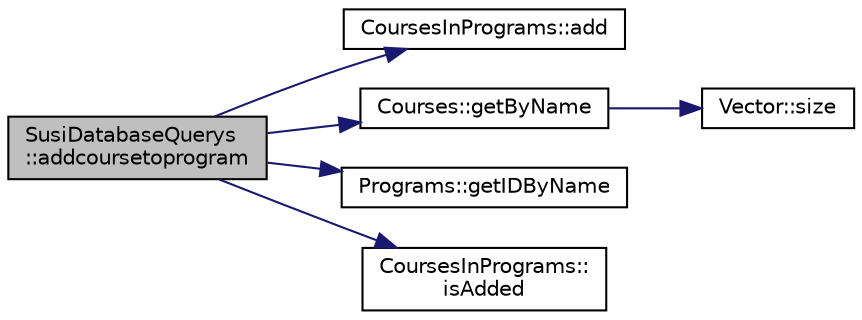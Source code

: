 digraph "SusiDatabaseQuerys::addcoursetoprogram"
{
 // LATEX_PDF_SIZE
  edge [fontname="Helvetica",fontsize="10",labelfontname="Helvetica",labelfontsize="10"];
  node [fontname="Helvetica",fontsize="10",shape=record];
  rankdir="LR";
  Node1 [label="SusiDatabaseQuerys\l::addcoursetoprogram",height=0.2,width=0.4,color="black", fillcolor="grey75", style="filled", fontcolor="black",tooltip=" "];
  Node1 -> Node2 [color="midnightblue",fontsize="10",style="solid",fontname="Helvetica"];
  Node2 [label="CoursesInPrograms::add",height=0.2,width=0.4,color="black", fillcolor="white", style="filled",URL="$class_courses_in_programs.html#a9cfb7bbc7da2b790a55522c4cb2d11f3",tooltip=" "];
  Node1 -> Node3 [color="midnightblue",fontsize="10",style="solid",fontname="Helvetica"];
  Node3 [label="Courses::getByName",height=0.2,width=0.4,color="black", fillcolor="white", style="filled",URL="$class_courses.html#abf9e43df17c17dc597e618e49111ec86",tooltip=" "];
  Node3 -> Node4 [color="midnightblue",fontsize="10",style="solid",fontname="Helvetica"];
  Node4 [label="Vector::size",height=0.2,width=0.4,color="black", fillcolor="white", style="filled",URL="$class_vector.html#a9b439586cd10cb45d002ca9d6e3db43c",tooltip=" "];
  Node1 -> Node5 [color="midnightblue",fontsize="10",style="solid",fontname="Helvetica"];
  Node5 [label="Programs::getIDByName",height=0.2,width=0.4,color="black", fillcolor="white", style="filled",URL="$class_programs.html#a38465cc0fe94193aa430608787393143",tooltip=" "];
  Node1 -> Node6 [color="midnightblue",fontsize="10",style="solid",fontname="Helvetica"];
  Node6 [label="CoursesInPrograms::\lisAdded",height=0.2,width=0.4,color="black", fillcolor="white", style="filled",URL="$class_courses_in_programs.html#aeeaba908214b3731f691bad907aef20d",tooltip=" "];
}
